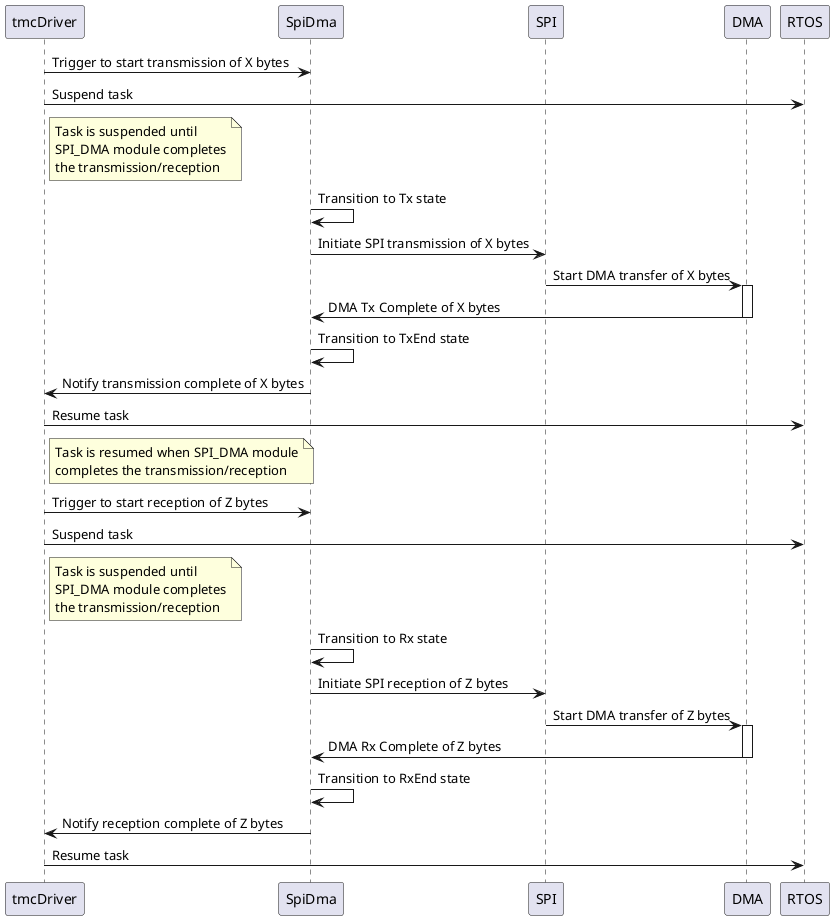 @startuml
participant tmcDriver
participant SpiDma
participant SPI
participant DMA
participant RTOS

tmcDriver -> SpiDma: Trigger to start transmission of X bytes

tmcDriver -> RTOS: Suspend task
note right of tmcDriver: Task is suspended until \nSPI_DMA module completes\nthe transmission/reception

SpiDma -> SpiDma: Transition to Tx state
SpiDma -> SPI: Initiate SPI transmission of X bytes
SPI -> DMA: Start DMA transfer of X bytes

activate DMA
DMA -> SpiDma: DMA Tx Complete of X bytes
deactivate DMA
SpiDma -> SpiDma: Transition to TxEnd state
SpiDma -> tmcDriver: Notify transmission complete of X bytes

tmcDriver -> RTOS: Resume task
note right of tmcDriver: Task is resumed when SPI_DMA module\ncompletes the transmission/reception

tmcDriver -> SpiDma: Trigger to start reception of Z bytes

tmcDriver -> RTOS: Suspend task
note right of tmcDriver: Task is suspended until \nSPI_DMA module completes\nthe transmission/reception
SpiDma -> SpiDma: Transition to Rx state

SpiDma -> SPI: Initiate SPI reception of Z bytes
SPI -> DMA: Start DMA transfer of Z bytes
activate DMA
DMA -> SpiDma: DMA Rx Complete of Z bytes
deactivate DMA
SpiDma -> SpiDma: Transition to RxEnd state
SpiDma -> tmcDriver: Notify reception complete of Z bytes
tmcDriver -> RTOS: Resume task

@enduml
